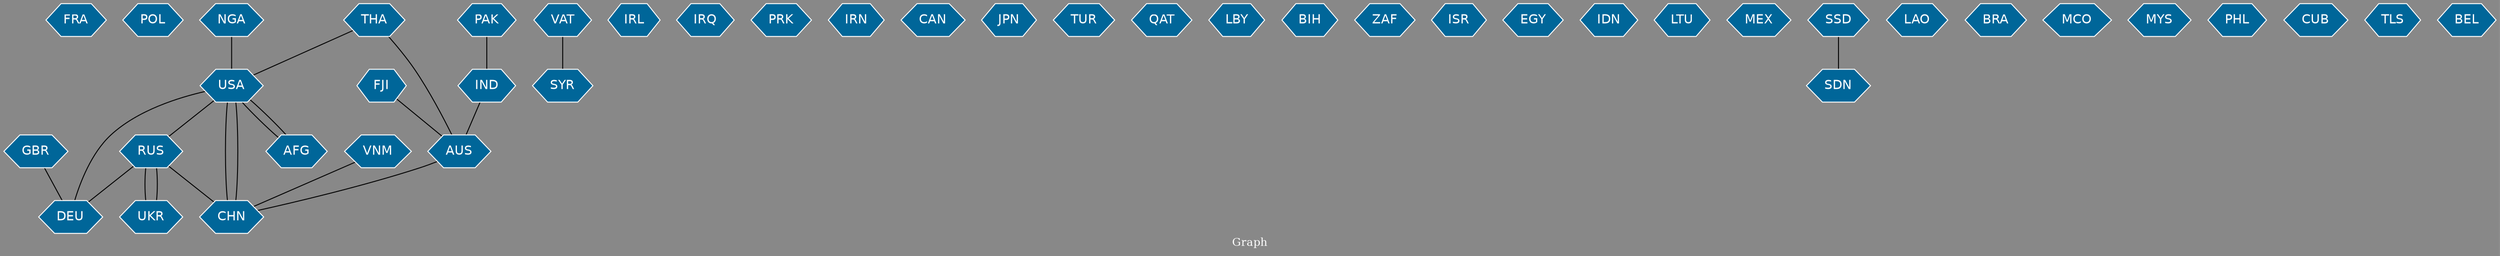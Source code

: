 // Countries together in item graph
graph {
	graph [bgcolor="#888888" fontcolor=white fontsize=12 label="Graph" outputorder=edgesfirst overlap=prism]
	node [color=white fillcolor="#006699" fontcolor=white fontname=Helvetica shape=hexagon style=filled]
	edge [arrowhead=open color=black fontcolor=white fontname=Courier fontsize=12]
		FRA [label=FRA]
		POL [label=POL]
		NGA [label=NGA]
		USA [label=USA]
		CHN [label=CHN]
		THA [label=THA]
		SYR [label=SYR]
		IND [label=IND]
		IRL [label=IRL]
		VAT [label=VAT]
		UKR [label=UKR]
		RUS [label=RUS]
		IRQ [label=IRQ]
		PRK [label=PRK]
		IRN [label=IRN]
		CAN [label=CAN]
		FJI [label=FJI]
		JPN [label=JPN]
		TUR [label=TUR]
		QAT [label=QAT]
		LBY [label=LBY]
		BIH [label=BIH]
		GBR [label=GBR]
		ZAF [label=ZAF]
		AUS [label=AUS]
		ISR [label=ISR]
		VNM [label=VNM]
		AFG [label=AFG]
		EGY [label=EGY]
		IDN [label=IDN]
		LTU [label=LTU]
		MEX [label=MEX]
		PAK [label=PAK]
		SSD [label=SSD]
		SDN [label=SDN]
		LAO [label=LAO]
		BRA [label=BRA]
		MCO [label=MCO]
		MYS [label=MYS]
		PHL [label=PHL]
		DEU [label=DEU]
		CUB [label=CUB]
		TLS [label=TLS]
		BEL [label=BEL]
			GBR -- DEU [weight=1]
			IND -- AUS [weight=1]
			RUS -- DEU [weight=1]
			FJI -- AUS [weight=1]
			NGA -- USA [weight=3]
			UKR -- RUS [weight=2]
			AUS -- CHN [weight=1]
			USA -- RUS [weight=1]
			CHN -- USA [weight=4]
			SSD -- SDN [weight=1]
			RUS -- UKR [weight=3]
			VAT -- SYR [weight=1]
			VNM -- CHN [weight=1]
			RUS -- CHN [weight=1]
			USA -- CHN [weight=1]
			USA -- DEU [weight=1]
			PAK -- IND [weight=2]
			USA -- AFG [weight=2]
			THA -- AUS [weight=1]
			AFG -- USA [weight=2]
			THA -- USA [weight=1]
}